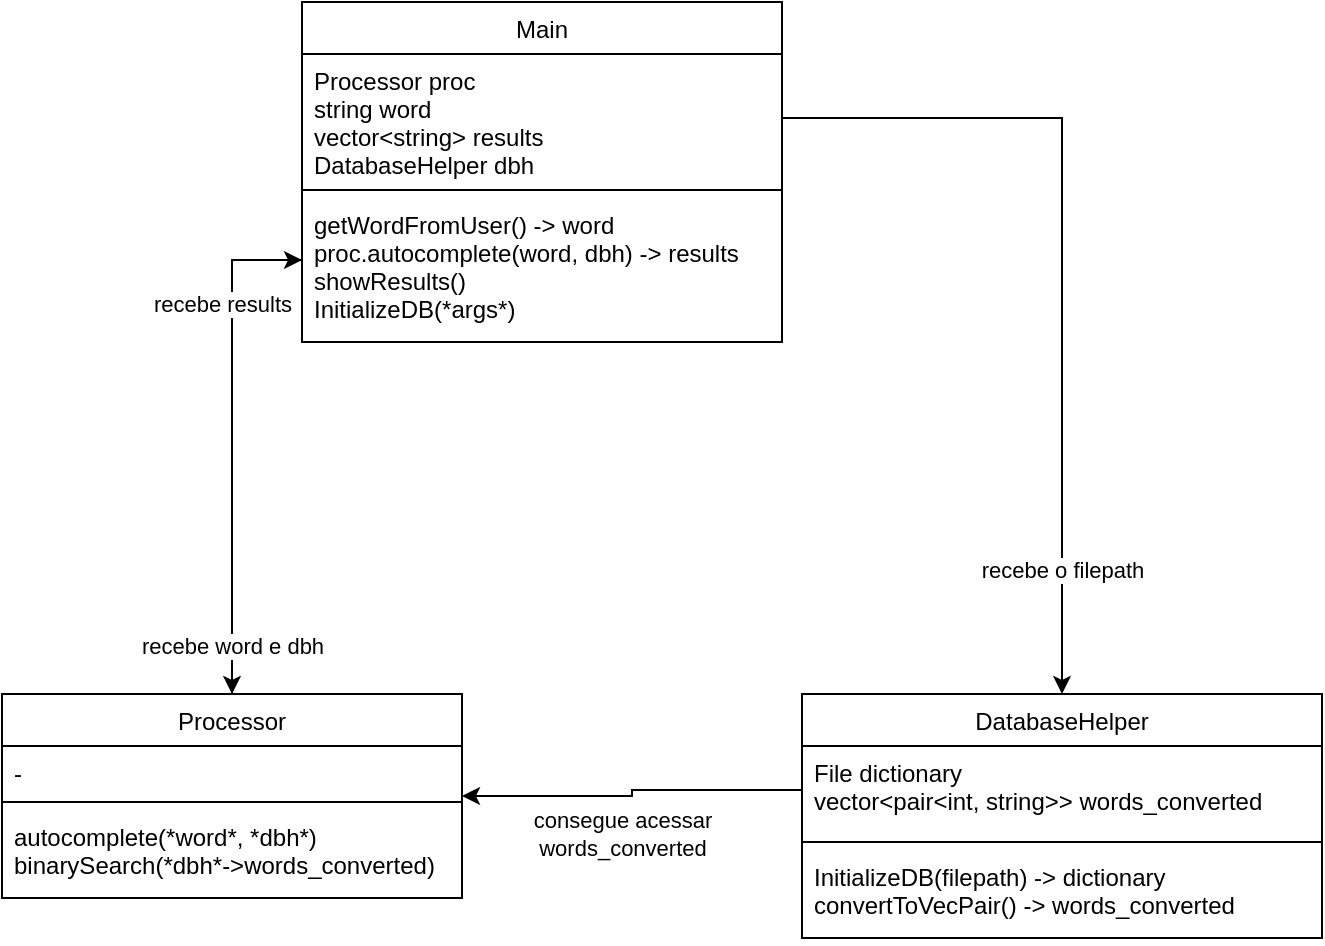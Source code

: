 <mxfile version="16.4.5" type="device"><diagram id="C5RBs43oDa-KdzZeNtuy" name="Page-1"><mxGraphModel dx="1185" dy="669" grid="1" gridSize="10" guides="1" tooltips="1" connect="1" arrows="1" fold="1" page="1" pageScale="1" pageWidth="827" pageHeight="1169" math="0" shadow="0"><root><mxCell id="WIyWlLk6GJQsqaUBKTNV-0"/><mxCell id="WIyWlLk6GJQsqaUBKTNV-1" parent="WIyWlLk6GJQsqaUBKTNV-0"/><mxCell id="zkfFHV4jXpPFQw0GAbJ--6" value="Main" style="swimlane;fontStyle=0;align=center;verticalAlign=top;childLayout=stackLayout;horizontal=1;startSize=26;horizontalStack=0;resizeParent=1;resizeLast=0;collapsible=1;marginBottom=0;rounded=0;shadow=0;strokeWidth=1;" parent="WIyWlLk6GJQsqaUBKTNV-1" vertex="1"><mxGeometry x="270" y="50" width="240" height="170" as="geometry"><mxRectangle x="220" y="360" width="160" height="26" as="alternateBounds"/></mxGeometry></mxCell><mxCell id="zkfFHV4jXpPFQw0GAbJ--7" value="Processor proc&#xA;string word&#xA;vector&lt;string&gt; results&#xA;DatabaseHelper dbh" style="text;align=left;verticalAlign=top;spacingLeft=4;spacingRight=4;overflow=hidden;rotatable=0;points=[[0,0.5],[1,0.5]];portConstraint=eastwest;" parent="zkfFHV4jXpPFQw0GAbJ--6" vertex="1"><mxGeometry y="26" width="240" height="64" as="geometry"/></mxCell><mxCell id="zkfFHV4jXpPFQw0GAbJ--9" value="" style="line;html=1;strokeWidth=1;align=left;verticalAlign=middle;spacingTop=-1;spacingLeft=3;spacingRight=3;rotatable=0;labelPosition=right;points=[];portConstraint=eastwest;" parent="zkfFHV4jXpPFQw0GAbJ--6" vertex="1"><mxGeometry y="90" width="240" height="8" as="geometry"/></mxCell><mxCell id="zkfFHV4jXpPFQw0GAbJ--11" value="getWordFromUser() -&gt; word&#xA;proc.autocomplete(word, dbh) -&gt; results&#xA;showResults()&#xA;InitializeDB(*args*)" style="text;align=left;verticalAlign=top;spacingLeft=4;spacingRight=4;overflow=hidden;rotatable=0;points=[[0,0.5],[1,0.5]];portConstraint=eastwest;fontColor=#000000;fontStyle=0" parent="zkfFHV4jXpPFQw0GAbJ--6" vertex="1"><mxGeometry y="98" width="240" height="62" as="geometry"/></mxCell><mxCell id="zkfFHV4jXpPFQw0GAbJ--13" value="DatabaseHelper" style="swimlane;fontStyle=0;align=center;verticalAlign=top;childLayout=stackLayout;horizontal=1;startSize=26;horizontalStack=0;resizeParent=1;resizeLast=0;collapsible=1;marginBottom=0;rounded=0;shadow=0;strokeWidth=1;" parent="WIyWlLk6GJQsqaUBKTNV-1" vertex="1"><mxGeometry x="520" y="396" width="260" height="122" as="geometry"><mxRectangle x="430" y="444" width="170" height="26" as="alternateBounds"/></mxGeometry></mxCell><mxCell id="zkfFHV4jXpPFQw0GAbJ--14" value="File dictionary&#xA;vector&lt;pair&lt;int, string&gt;&gt; words_converted" style="text;align=left;verticalAlign=top;spacingLeft=4;spacingRight=4;overflow=hidden;rotatable=0;points=[[0,0.5],[1,0.5]];portConstraint=eastwest;" parent="zkfFHV4jXpPFQw0GAbJ--13" vertex="1"><mxGeometry y="26" width="260" height="44" as="geometry"/></mxCell><mxCell id="zkfFHV4jXpPFQw0GAbJ--15" value="" style="line;html=1;strokeWidth=1;align=left;verticalAlign=middle;spacingTop=-1;spacingLeft=3;spacingRight=3;rotatable=0;labelPosition=right;points=[];portConstraint=eastwest;" parent="zkfFHV4jXpPFQw0GAbJ--13" vertex="1"><mxGeometry y="70" width="260" height="8" as="geometry"/></mxCell><mxCell id="J4kxLh2qlvf4K1cdq-Gc-14" value="InitializeDB(filepath) -&gt; dictionary&#xA;convertToVecPair() -&gt; words_converted&#xA;" style="text;align=left;verticalAlign=top;spacingLeft=4;spacingRight=4;overflow=hidden;rotatable=0;points=[[0,0.5],[1,0.5]];portConstraint=eastwest;" vertex="1" parent="zkfFHV4jXpPFQw0GAbJ--13"><mxGeometry y="78" width="260" height="44" as="geometry"/></mxCell><mxCell id="J4kxLh2qlvf4K1cdq-Gc-11" style="edgeStyle=orthogonalEdgeStyle;rounded=0;orthogonalLoop=1;jettySize=auto;html=1;exitX=0.5;exitY=0;exitDx=0;exitDy=0;entryX=0;entryY=0.5;entryDx=0;entryDy=0;fontColor=#000000;" edge="1" parent="WIyWlLk6GJQsqaUBKTNV-1" source="J4kxLh2qlvf4K1cdq-Gc-0" target="zkfFHV4jXpPFQw0GAbJ--11"><mxGeometry relative="1" as="geometry"/></mxCell><mxCell id="J4kxLh2qlvf4K1cdq-Gc-0" value="Processor" style="swimlane;fontStyle=0;align=center;verticalAlign=top;childLayout=stackLayout;horizontal=1;startSize=26;horizontalStack=0;resizeParent=1;resizeLast=0;collapsible=1;marginBottom=0;rounded=0;shadow=0;strokeWidth=1;" vertex="1" parent="WIyWlLk6GJQsqaUBKTNV-1"><mxGeometry x="120" y="396" width="230" height="102" as="geometry"><mxRectangle x="215" y="558" width="170" height="26" as="alternateBounds"/></mxGeometry></mxCell><mxCell id="J4kxLh2qlvf4K1cdq-Gc-1" value="-" style="text;align=left;verticalAlign=top;spacingLeft=4;spacingRight=4;overflow=hidden;rotatable=0;points=[[0,0.5],[1,0.5]];portConstraint=eastwest;" vertex="1" parent="J4kxLh2qlvf4K1cdq-Gc-0"><mxGeometry y="26" width="230" height="24" as="geometry"/></mxCell><mxCell id="J4kxLh2qlvf4K1cdq-Gc-2" value="" style="line;html=1;strokeWidth=1;align=left;verticalAlign=middle;spacingTop=-1;spacingLeft=3;spacingRight=3;rotatable=0;labelPosition=right;points=[];portConstraint=eastwest;" vertex="1" parent="J4kxLh2qlvf4K1cdq-Gc-0"><mxGeometry y="50" width="230" height="8" as="geometry"/></mxCell><mxCell id="J4kxLh2qlvf4K1cdq-Gc-17" value="autocomplete(*word*, *dbh*)&#xA;binarySearch(*dbh*-&gt;words_converted)&#xA;" style="text;align=left;verticalAlign=top;spacingLeft=4;spacingRight=4;overflow=hidden;rotatable=0;points=[[0,0.5],[1,0.5]];portConstraint=eastwest;" vertex="1" parent="J4kxLh2qlvf4K1cdq-Gc-0"><mxGeometry y="58" width="230" height="44" as="geometry"/></mxCell><mxCell id="J4kxLh2qlvf4K1cdq-Gc-7" style="edgeStyle=orthogonalEdgeStyle;rounded=0;orthogonalLoop=1;jettySize=auto;html=1;exitX=1;exitY=0.5;exitDx=0;exitDy=0;entryX=0.5;entryY=0;entryDx=0;entryDy=0;fontColor=#000000;" edge="1" parent="WIyWlLk6GJQsqaUBKTNV-1" source="zkfFHV4jXpPFQw0GAbJ--7" target="zkfFHV4jXpPFQw0GAbJ--13"><mxGeometry relative="1" as="geometry"/></mxCell><mxCell id="J4kxLh2qlvf4K1cdq-Gc-22" value="recebe o filepath" style="edgeLabel;html=1;align=center;verticalAlign=middle;resizable=0;points=[];fontColor=#000000;" vertex="1" connectable="0" parent="J4kxLh2qlvf4K1cdq-Gc-7"><mxGeometry x="0.465" relative="1" as="geometry"><mxPoint y="52" as="offset"/></mxGeometry></mxCell><mxCell id="J4kxLh2qlvf4K1cdq-Gc-9" style="edgeStyle=orthogonalEdgeStyle;rounded=0;orthogonalLoop=1;jettySize=auto;html=1;exitX=0;exitY=0.5;exitDx=0;exitDy=0;fontColor=#000000;" edge="1" parent="WIyWlLk6GJQsqaUBKTNV-1" source="zkfFHV4jXpPFQw0GAbJ--14" target="J4kxLh2qlvf4K1cdq-Gc-0"><mxGeometry relative="1" as="geometry"/></mxCell><mxCell id="J4kxLh2qlvf4K1cdq-Gc-25" value="&lt;div&gt;consegue acessar &lt;br&gt;&lt;/div&gt;&lt;div&gt;words_converted&lt;/div&gt;" style="edgeLabel;html=1;align=center;verticalAlign=middle;resizable=0;points=[];fontColor=#000000;" vertex="1" connectable="0" parent="J4kxLh2qlvf4K1cdq-Gc-9"><mxGeometry x="-0.311" y="-2" relative="1" as="geometry"><mxPoint x="-31" y="24" as="offset"/></mxGeometry></mxCell><mxCell id="J4kxLh2qlvf4K1cdq-Gc-10" style="edgeStyle=orthogonalEdgeStyle;rounded=0;orthogonalLoop=1;jettySize=auto;html=1;exitX=0;exitY=0.5;exitDx=0;exitDy=0;fontColor=#000000;" edge="1" parent="WIyWlLk6GJQsqaUBKTNV-1" source="zkfFHV4jXpPFQw0GAbJ--11" target="J4kxLh2qlvf4K1cdq-Gc-0"><mxGeometry relative="1" as="geometry"/></mxCell><mxCell id="J4kxLh2qlvf4K1cdq-Gc-23" value="recebe word e dbh" style="edgeLabel;html=1;align=center;verticalAlign=middle;resizable=0;points=[];fontColor=#000000;" vertex="1" connectable="0" parent="J4kxLh2qlvf4K1cdq-Gc-10"><mxGeometry x="0.613" relative="1" as="geometry"><mxPoint y="25" as="offset"/></mxGeometry></mxCell><mxCell id="J4kxLh2qlvf4K1cdq-Gc-24" value="recebe results" style="edgeLabel;html=1;align=center;verticalAlign=middle;resizable=0;points=[];fontColor=#000000;" vertex="1" connectable="0" parent="J4kxLh2qlvf4K1cdq-Gc-10"><mxGeometry x="-0.704" y="-2" relative="1" as="geometry"><mxPoint x="-3" y="19" as="offset"/></mxGeometry></mxCell></root></mxGraphModel></diagram></mxfile>